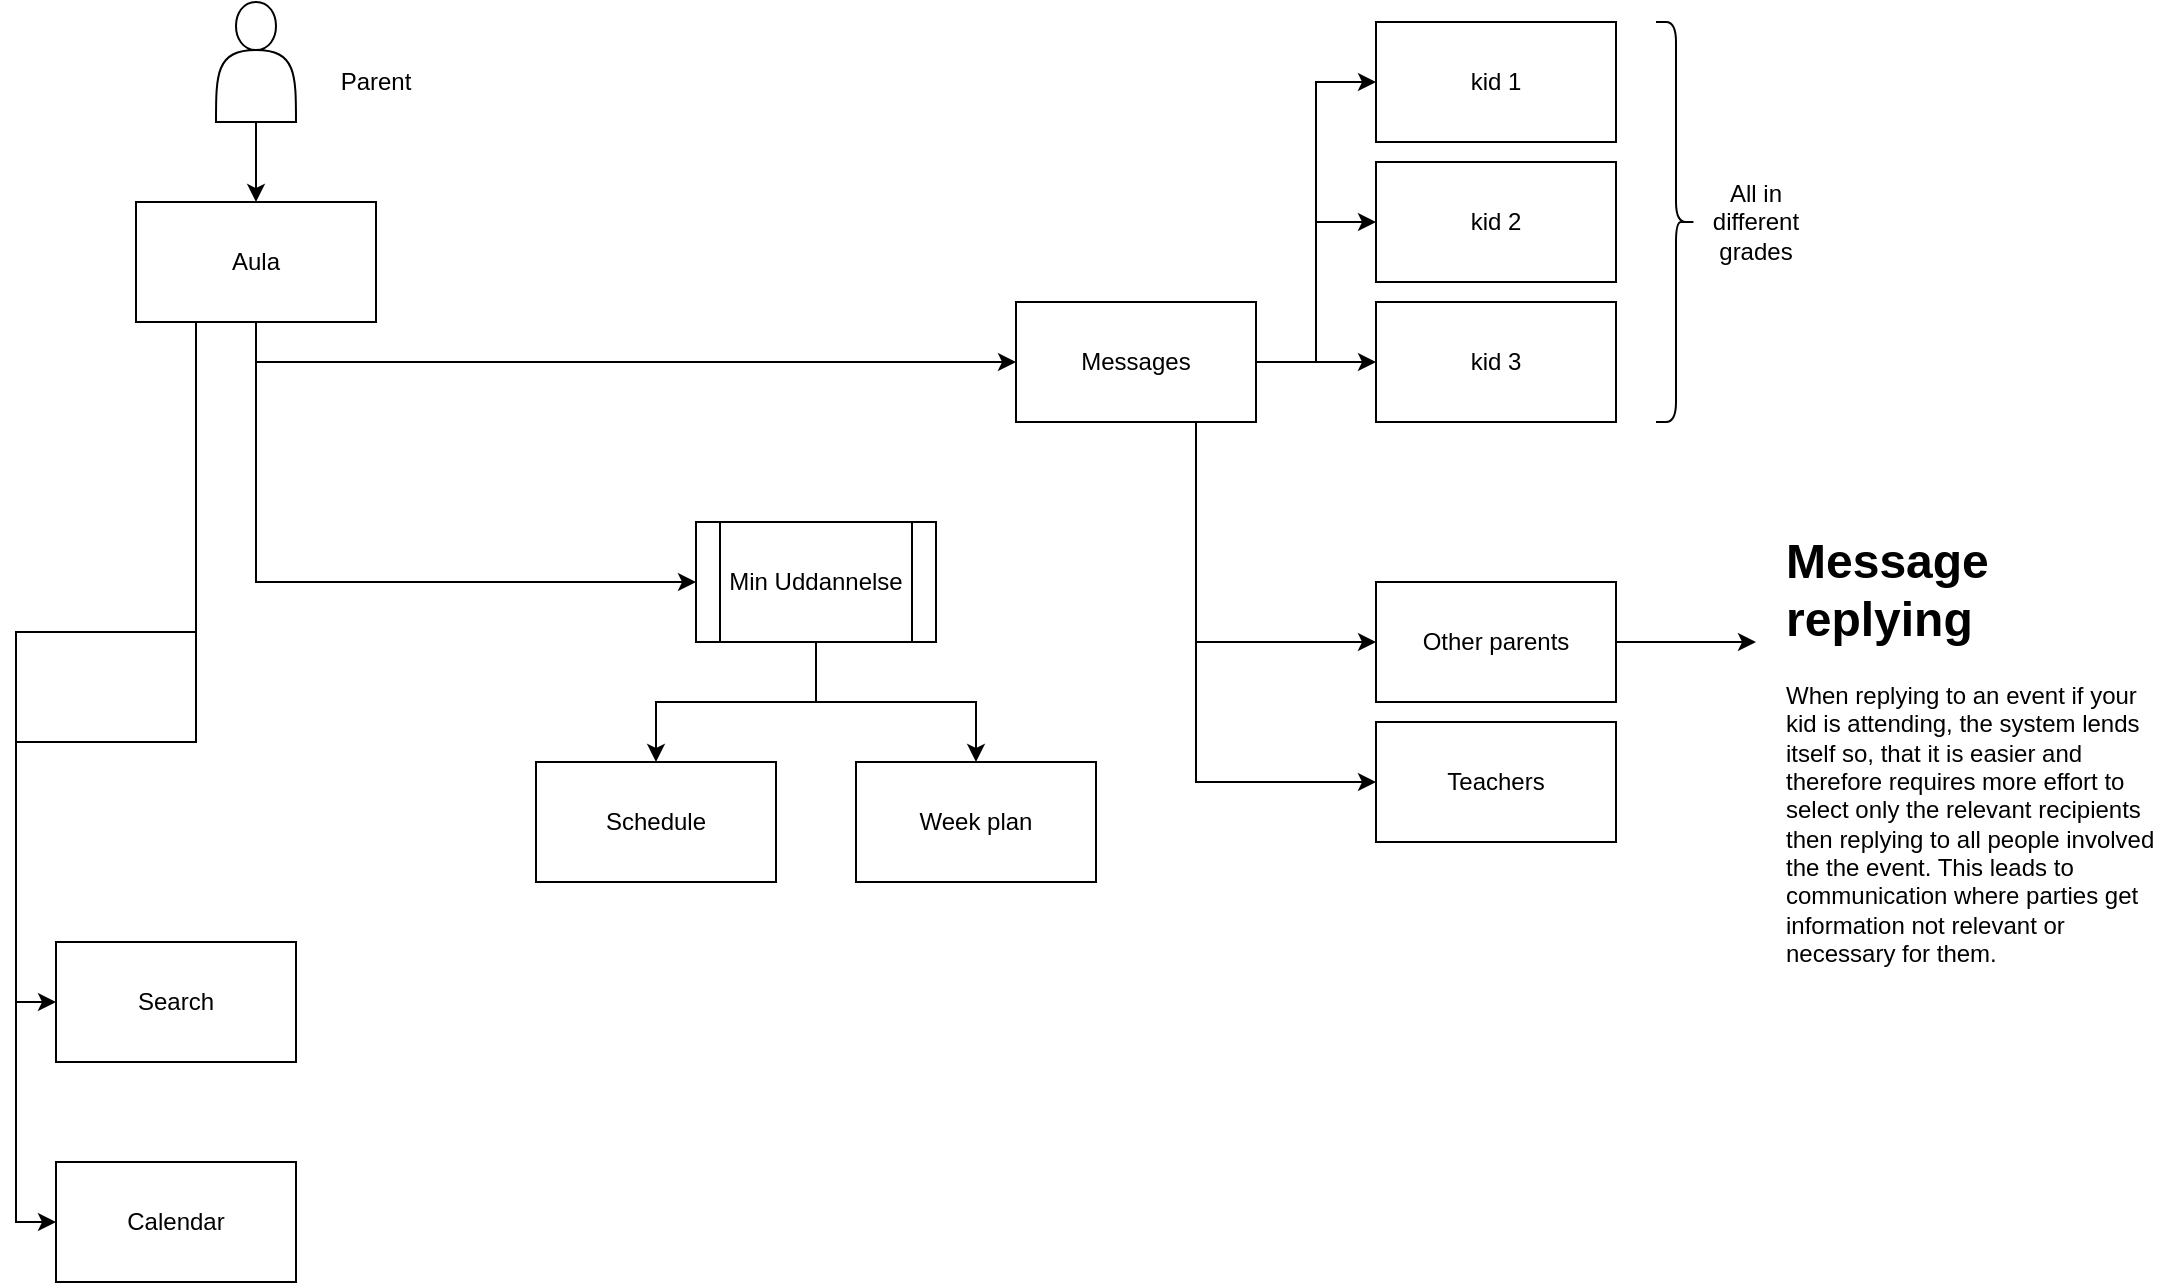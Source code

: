 <mxfile version="21.0.6" type="github">
  <diagram name="Page-1" id="0Cf3hwRxvx3X-OucF8Xf">
    <mxGraphModel dx="1360" dy="775" grid="1" gridSize="10" guides="1" tooltips="1" connect="1" arrows="1" fold="1" page="1" pageScale="1" pageWidth="827" pageHeight="1169" math="0" shadow="0">
      <root>
        <mxCell id="0" />
        <mxCell id="1" parent="0" />
        <mxCell id="fzm851p_M25pBIHe-S2H-3" style="edgeStyle=orthogonalEdgeStyle;rounded=0;orthogonalLoop=1;jettySize=auto;html=1;exitX=0.5;exitY=1;exitDx=0;exitDy=0;entryX=0;entryY=0.5;entryDx=0;entryDy=0;" edge="1" parent="1" source="fzm851p_M25pBIHe-S2H-1" target="fzm851p_M25pBIHe-S2H-2">
          <mxGeometry relative="1" as="geometry" />
        </mxCell>
        <mxCell id="fzm851p_M25pBIHe-S2H-30" style="edgeStyle=orthogonalEdgeStyle;rounded=0;orthogonalLoop=1;jettySize=auto;html=1;exitX=0.5;exitY=1;exitDx=0;exitDy=0;entryX=0;entryY=0.5;entryDx=0;entryDy=0;" edge="1" parent="1" source="fzm851p_M25pBIHe-S2H-1" target="fzm851p_M25pBIHe-S2H-29">
          <mxGeometry relative="1" as="geometry" />
        </mxCell>
        <mxCell id="fzm851p_M25pBIHe-S2H-41" style="edgeStyle=orthogonalEdgeStyle;rounded=0;orthogonalLoop=1;jettySize=auto;html=1;exitX=0.25;exitY=1;exitDx=0;exitDy=0;entryX=0;entryY=0.5;entryDx=0;entryDy=0;" edge="1" parent="1" source="fzm851p_M25pBIHe-S2H-1" target="fzm851p_M25pBIHe-S2H-39">
          <mxGeometry relative="1" as="geometry" />
        </mxCell>
        <mxCell id="fzm851p_M25pBIHe-S2H-42" style="edgeStyle=orthogonalEdgeStyle;rounded=0;orthogonalLoop=1;jettySize=auto;html=1;exitX=0.25;exitY=1;exitDx=0;exitDy=0;entryX=0;entryY=0.5;entryDx=0;entryDy=0;" edge="1" parent="1" source="fzm851p_M25pBIHe-S2H-1" target="fzm851p_M25pBIHe-S2H-27">
          <mxGeometry relative="1" as="geometry" />
        </mxCell>
        <mxCell id="fzm851p_M25pBIHe-S2H-1" value="Aula" style="rounded=0;whiteSpace=wrap;html=1;" vertex="1" parent="1">
          <mxGeometry x="80" y="120" width="120" height="60" as="geometry" />
        </mxCell>
        <mxCell id="fzm851p_M25pBIHe-S2H-12" style="edgeStyle=orthogonalEdgeStyle;rounded=0;orthogonalLoop=1;jettySize=auto;html=1;exitX=1;exitY=0.5;exitDx=0;exitDy=0;entryX=0;entryY=0.5;entryDx=0;entryDy=0;" edge="1" parent="1" source="fzm851p_M25pBIHe-S2H-2" target="fzm851p_M25pBIHe-S2H-5">
          <mxGeometry relative="1" as="geometry" />
        </mxCell>
        <mxCell id="fzm851p_M25pBIHe-S2H-13" style="edgeStyle=orthogonalEdgeStyle;rounded=0;orthogonalLoop=1;jettySize=auto;html=1;exitX=1;exitY=0.5;exitDx=0;exitDy=0;entryX=0;entryY=0.5;entryDx=0;entryDy=0;" edge="1" parent="1" source="fzm851p_M25pBIHe-S2H-2" target="fzm851p_M25pBIHe-S2H-6">
          <mxGeometry relative="1" as="geometry" />
        </mxCell>
        <mxCell id="fzm851p_M25pBIHe-S2H-14" style="edgeStyle=orthogonalEdgeStyle;rounded=0;orthogonalLoop=1;jettySize=auto;html=1;exitX=1;exitY=0.5;exitDx=0;exitDy=0;" edge="1" parent="1" source="fzm851p_M25pBIHe-S2H-2" target="fzm851p_M25pBIHe-S2H-7">
          <mxGeometry relative="1" as="geometry" />
        </mxCell>
        <mxCell id="fzm851p_M25pBIHe-S2H-15" style="edgeStyle=orthogonalEdgeStyle;rounded=0;orthogonalLoop=1;jettySize=auto;html=1;exitX=0.75;exitY=1;exitDx=0;exitDy=0;entryX=0;entryY=0.5;entryDx=0;entryDy=0;" edge="1" parent="1" source="fzm851p_M25pBIHe-S2H-2" target="fzm851p_M25pBIHe-S2H-8">
          <mxGeometry relative="1" as="geometry" />
        </mxCell>
        <mxCell id="fzm851p_M25pBIHe-S2H-16" style="edgeStyle=orthogonalEdgeStyle;rounded=0;orthogonalLoop=1;jettySize=auto;html=1;exitX=0.75;exitY=1;exitDx=0;exitDy=0;entryX=0;entryY=0.5;entryDx=0;entryDy=0;" edge="1" parent="1" source="fzm851p_M25pBIHe-S2H-2" target="fzm851p_M25pBIHe-S2H-9">
          <mxGeometry relative="1" as="geometry" />
        </mxCell>
        <mxCell id="fzm851p_M25pBIHe-S2H-2" value="Messages" style="rounded=0;whiteSpace=wrap;html=1;" vertex="1" parent="1">
          <mxGeometry x="520" y="170" width="120" height="60" as="geometry" />
        </mxCell>
        <mxCell id="fzm851p_M25pBIHe-S2H-5" value="kid 1" style="rounded=0;whiteSpace=wrap;html=1;" vertex="1" parent="1">
          <mxGeometry x="700" y="30" width="120" height="60" as="geometry" />
        </mxCell>
        <mxCell id="fzm851p_M25pBIHe-S2H-6" value="kid 2" style="rounded=0;whiteSpace=wrap;html=1;" vertex="1" parent="1">
          <mxGeometry x="700" y="100" width="120" height="60" as="geometry" />
        </mxCell>
        <mxCell id="fzm851p_M25pBIHe-S2H-7" value="kid 3" style="rounded=0;whiteSpace=wrap;html=1;" vertex="1" parent="1">
          <mxGeometry x="700" y="170" width="120" height="60" as="geometry" />
        </mxCell>
        <mxCell id="fzm851p_M25pBIHe-S2H-21" style="edgeStyle=orthogonalEdgeStyle;rounded=0;orthogonalLoop=1;jettySize=auto;html=1;exitX=1;exitY=0.5;exitDx=0;exitDy=0;" edge="1" parent="1" source="fzm851p_M25pBIHe-S2H-8">
          <mxGeometry relative="1" as="geometry">
            <mxPoint x="890" y="340" as="targetPoint" />
            <Array as="points" />
          </mxGeometry>
        </mxCell>
        <mxCell id="fzm851p_M25pBIHe-S2H-8" value="Other parents" style="rounded=0;whiteSpace=wrap;html=1;" vertex="1" parent="1">
          <mxGeometry x="700" y="310" width="120" height="60" as="geometry" />
        </mxCell>
        <mxCell id="fzm851p_M25pBIHe-S2H-9" value="Teachers" style="rounded=0;whiteSpace=wrap;html=1;" vertex="1" parent="1">
          <mxGeometry x="700" y="380" width="120" height="60" as="geometry" />
        </mxCell>
        <mxCell id="fzm851p_M25pBIHe-S2H-11" style="edgeStyle=orthogonalEdgeStyle;rounded=0;orthogonalLoop=1;jettySize=auto;html=1;exitX=0.5;exitY=1;exitDx=0;exitDy=0;entryX=0.5;entryY=0;entryDx=0;entryDy=0;" edge="1" parent="1" source="fzm851p_M25pBIHe-S2H-10" target="fzm851p_M25pBIHe-S2H-1">
          <mxGeometry relative="1" as="geometry" />
        </mxCell>
        <mxCell id="fzm851p_M25pBIHe-S2H-10" value="" style="shape=actor;whiteSpace=wrap;html=1;" vertex="1" parent="1">
          <mxGeometry x="120" y="20" width="40" height="60" as="geometry" />
        </mxCell>
        <mxCell id="fzm851p_M25pBIHe-S2H-17" value="" style="shape=curlyBracket;whiteSpace=wrap;html=1;rounded=1;flipH=1;labelPosition=right;verticalLabelPosition=middle;align=left;verticalAlign=middle;" vertex="1" parent="1">
          <mxGeometry x="840" y="30" width="20" height="200" as="geometry" />
        </mxCell>
        <mxCell id="fzm851p_M25pBIHe-S2H-18" value="All in different grades" style="text;html=1;strokeColor=none;fillColor=none;align=center;verticalAlign=middle;whiteSpace=wrap;rounded=0;" vertex="1" parent="1">
          <mxGeometry x="860" y="115" width="60" height="30" as="geometry" />
        </mxCell>
        <mxCell id="fzm851p_M25pBIHe-S2H-26" value="&lt;h1&gt;Message replying&lt;/h1&gt;&lt;div&gt;When replying to an event if your kid is attending, the system lends itself so, that it is easier and therefore requires more effort to select only the relevant recipients&lt;/div&gt;&lt;div&gt;then replying to all people involved the the event. This leads to communication where parties get information not relevant or necessary for them.&lt;/div&gt;" style="text;html=1;strokeColor=none;fillColor=none;spacing=5;spacingTop=-20;whiteSpace=wrap;overflow=hidden;rounded=0;" vertex="1" parent="1">
          <mxGeometry x="900" y="280" width="200" height="230" as="geometry" />
        </mxCell>
        <mxCell id="fzm851p_M25pBIHe-S2H-27" value="Calendar" style="rounded=0;whiteSpace=wrap;html=1;" vertex="1" parent="1">
          <mxGeometry x="40" y="600" width="120" height="60" as="geometry" />
        </mxCell>
        <mxCell id="fzm851p_M25pBIHe-S2H-28" value="Week plan" style="rounded=0;whiteSpace=wrap;html=1;" vertex="1" parent="1">
          <mxGeometry x="440" y="400" width="120" height="60" as="geometry" />
        </mxCell>
        <mxCell id="fzm851p_M25pBIHe-S2H-36" style="edgeStyle=orthogonalEdgeStyle;rounded=0;orthogonalLoop=1;jettySize=auto;html=1;exitX=0.5;exitY=1;exitDx=0;exitDy=0;" edge="1" parent="1" source="fzm851p_M25pBIHe-S2H-29" target="fzm851p_M25pBIHe-S2H-35">
          <mxGeometry relative="1" as="geometry" />
        </mxCell>
        <mxCell id="fzm851p_M25pBIHe-S2H-37" style="edgeStyle=orthogonalEdgeStyle;rounded=0;orthogonalLoop=1;jettySize=auto;html=1;exitX=0.5;exitY=1;exitDx=0;exitDy=0;entryX=0.5;entryY=0;entryDx=0;entryDy=0;" edge="1" parent="1" source="fzm851p_M25pBIHe-S2H-29" target="fzm851p_M25pBIHe-S2H-28">
          <mxGeometry relative="1" as="geometry" />
        </mxCell>
        <mxCell id="fzm851p_M25pBIHe-S2H-29" value="Min Uddannelse" style="shape=process;whiteSpace=wrap;html=1;backgroundOutline=1;" vertex="1" parent="1">
          <mxGeometry x="360" y="280" width="120" height="60" as="geometry" />
        </mxCell>
        <mxCell id="fzm851p_M25pBIHe-S2H-31" value="Parent" style="text;html=1;strokeColor=none;fillColor=none;align=center;verticalAlign=middle;whiteSpace=wrap;rounded=0;" vertex="1" parent="1">
          <mxGeometry x="170" y="45" width="60" height="30" as="geometry" />
        </mxCell>
        <mxCell id="fzm851p_M25pBIHe-S2H-35" value="Schedule" style="rounded=0;whiteSpace=wrap;html=1;" vertex="1" parent="1">
          <mxGeometry x="280" y="400" width="120" height="60" as="geometry" />
        </mxCell>
        <mxCell id="fzm851p_M25pBIHe-S2H-39" value="Search" style="rounded=0;whiteSpace=wrap;html=1;" vertex="1" parent="1">
          <mxGeometry x="40" y="490" width="120" height="60" as="geometry" />
        </mxCell>
      </root>
    </mxGraphModel>
  </diagram>
</mxfile>
